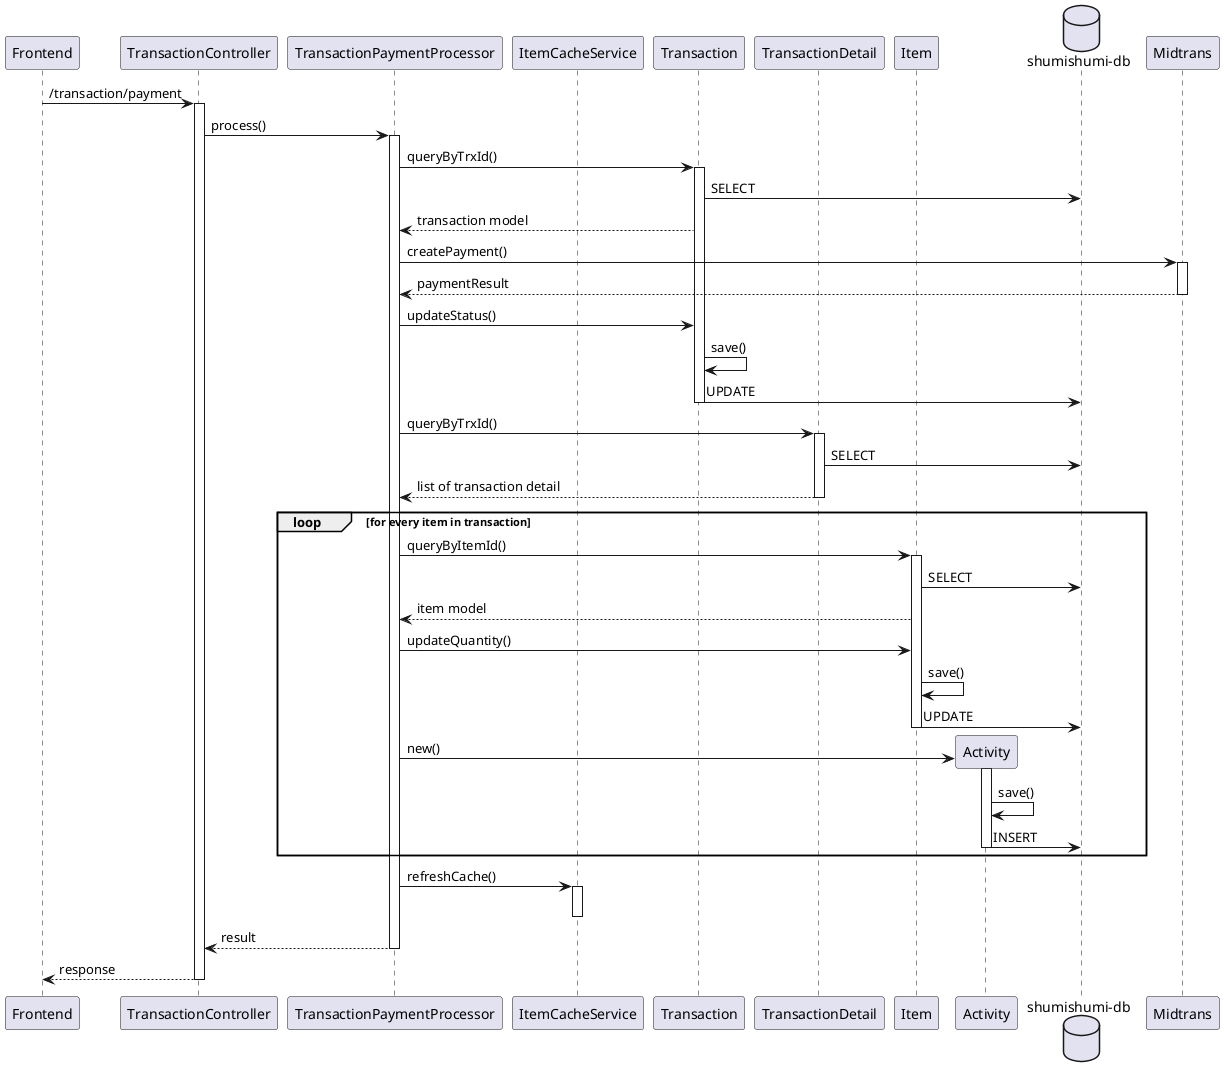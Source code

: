 @startuml payment
participant "Frontend" as fe
participant "TransactionController" as tc

participant "TransactionPaymentProcessor" as proc

participant "ItemCacheService" as icache

participant "Transaction" as tm
participant "TransactionDetail" as tdm

participant "Item" as im
participant "Activity" as am

database "shumishumi-db" as db

participant "Midtrans" as mt

fe -> tc++ : /transaction/payment
tc -> proc++ : process()

proc -> tm++ : queryByTrxId()
tm -> db : SELECT
proc <-- tm : transaction model

proc -> mt++ : createPayment()
return paymentResult

proc -> tm : updateStatus()
tm -> tm : save()
tm -> db : UPDATE
deactivate tm

proc -> tdm++ : queryByTrxId()
tdm -> db : SELECT
return list of transaction detail

loop for every item in transaction
    proc -> im++ : queryByItemId()
    im -> db : SELECT
    proc <-- im : item model

    proc -> im : updateQuantity()
    im -> im : save()
    im -> db : UPDATE
    deactivate im

    create am
    proc -> am++ : new()
    am -> am : save()
    am -> db : INSERT
    deactivate am

end

proc -> icache++ : refreshCache()
deactivate icache

return result
return response

@enduml
